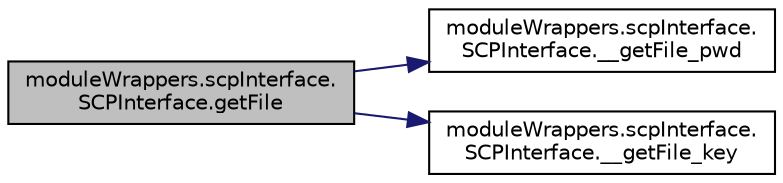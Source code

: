 digraph "moduleWrappers.scpInterface.SCPInterface.getFile"
{
  edge [fontname="Helvetica",fontsize="10",labelfontname="Helvetica",labelfontsize="10"];
  node [fontname="Helvetica",fontsize="10",shape=record];
  rankdir="LR";
  Node1 [label="moduleWrappers.scpInterface.\lSCPInterface.getFile",height=0.2,width=0.4,color="black", fillcolor="grey75", style="filled", fontcolor="black"];
  Node1 -> Node2 [color="midnightblue",fontsize="10",style="solid",fontname="Helvetica"];
  Node2 [label="moduleWrappers.scpInterface.\lSCPInterface.__getFile_pwd",height=0.2,width=0.4,color="black", fillcolor="white", style="filled",URL="$classmodule_wrappers_1_1scp_interface_1_1_s_c_p_interface.html#acc7352bee714c227c3b77944bdc22bc9"];
  Node1 -> Node3 [color="midnightblue",fontsize="10",style="solid",fontname="Helvetica"];
  Node3 [label="moduleWrappers.scpInterface.\lSCPInterface.__getFile_key",height=0.2,width=0.4,color="black", fillcolor="white", style="filled",URL="$classmodule_wrappers_1_1scp_interface_1_1_s_c_p_interface.html#a9c8a393d870a193f33f4f535862fc91a"];
}
